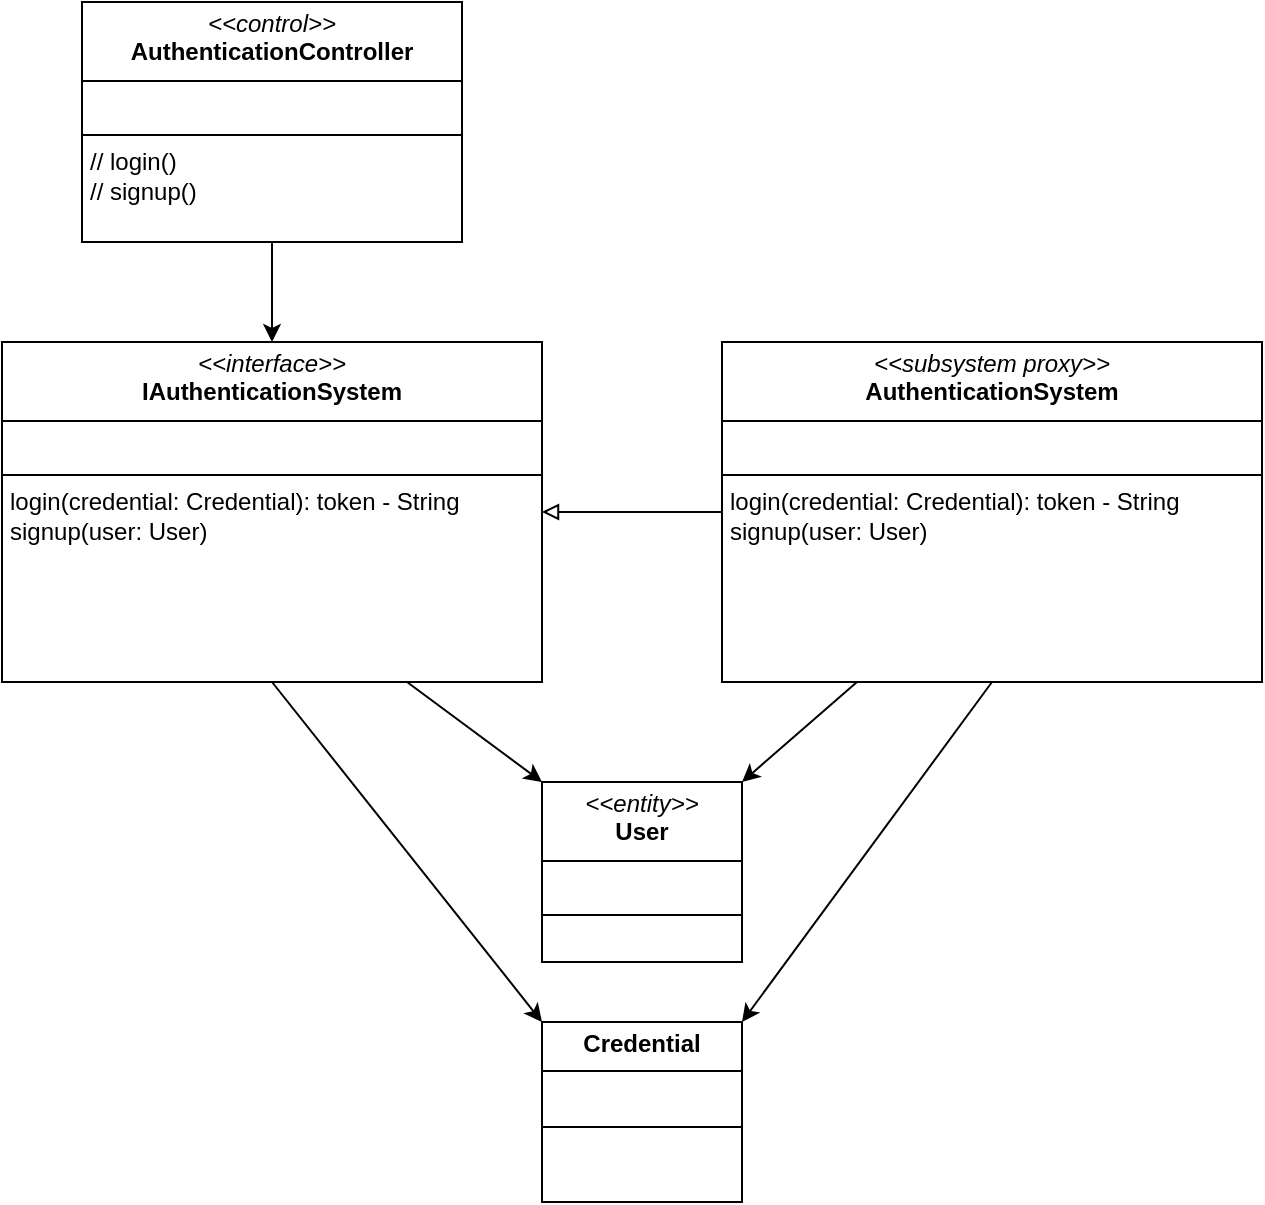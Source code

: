 <mxfile version="24.2.7" type="github">
  <diagram name="Page-1" id="0CN_jc7ryz9nfZ0z_EUZ">
    <mxGraphModel dx="1143" dy="655" grid="1" gridSize="10" guides="1" tooltips="1" connect="1" arrows="1" fold="1" page="1" pageScale="1" pageWidth="850" pageHeight="1100" math="0" shadow="0">
      <root>
        <mxCell id="0" />
        <mxCell id="1" parent="0" />
        <mxCell id="l1C-tRSpq0F7mNT-ynUc-1" style="edgeStyle=orthogonalEdgeStyle;rounded=0;orthogonalLoop=1;jettySize=auto;html=1;exitX=0.5;exitY=1;exitDx=0;exitDy=0;entryX=0.5;entryY=0;entryDx=0;entryDy=0;" edge="1" parent="1" source="l1C-tRSpq0F7mNT-ynUc-2" target="l1C-tRSpq0F7mNT-ynUc-7">
          <mxGeometry relative="1" as="geometry" />
        </mxCell>
        <mxCell id="l1C-tRSpq0F7mNT-ynUc-2" value="&lt;p style=&quot;margin:0px;margin-top:4px;text-align:center;&quot;&gt;&lt;i&gt;&amp;lt;&amp;lt;control&amp;gt;&amp;gt;&lt;/i&gt;&lt;br&gt;&lt;b&gt;AuthenticationController&lt;/b&gt;&lt;/p&gt;&lt;hr size=&quot;1&quot; style=&quot;border-style:solid;&quot;&gt;&lt;p style=&quot;margin:0px;margin-left:4px;&quot;&gt;&lt;br&gt;&lt;/p&gt;&lt;hr size=&quot;1&quot; style=&quot;border-style:solid;&quot;&gt;&lt;p style=&quot;margin:0px;margin-left:4px;&quot;&gt;// login()&lt;/p&gt;&lt;p style=&quot;margin:0px;margin-left:4px;&quot;&gt;// signup()&lt;/p&gt;" style="verticalAlign=top;align=left;overflow=fill;html=1;whiteSpace=wrap;" vertex="1" parent="1">
          <mxGeometry x="160" width="190" height="120" as="geometry" />
        </mxCell>
        <mxCell id="l1C-tRSpq0F7mNT-ynUc-3" style="rounded=0;orthogonalLoop=1;jettySize=auto;html=1;exitX=0.75;exitY=1;exitDx=0;exitDy=0;entryX=0;entryY=0;entryDx=0;entryDy=0;" edge="1" parent="1" source="l1C-tRSpq0F7mNT-ynUc-7" target="l1C-tRSpq0F7mNT-ynUc-14">
          <mxGeometry relative="1" as="geometry" />
        </mxCell>
        <mxCell id="l1C-tRSpq0F7mNT-ynUc-4" style="rounded=0;orthogonalLoop=1;jettySize=auto;html=1;exitX=0.5;exitY=1;exitDx=0;exitDy=0;entryX=0;entryY=0;entryDx=0;entryDy=0;" edge="1" parent="1" source="l1C-tRSpq0F7mNT-ynUc-7" target="l1C-tRSpq0F7mNT-ynUc-16">
          <mxGeometry relative="1" as="geometry" />
        </mxCell>
        <mxCell id="l1C-tRSpq0F7mNT-ynUc-7" value="&lt;p style=&quot;margin:0px;margin-top:4px;text-align:center;&quot;&gt;&lt;i&gt;&amp;lt;&amp;lt;interface&amp;gt;&amp;gt;&lt;/i&gt;&lt;br&gt;&lt;b&gt;IAuthenticationSystem&lt;/b&gt;&lt;/p&gt;&lt;hr size=&quot;1&quot; style=&quot;border-style:solid;&quot;&gt;&lt;p style=&quot;margin:0px;margin-left:4px;&quot;&gt;&lt;br&gt;&lt;/p&gt;&lt;hr size=&quot;1&quot; style=&quot;border-style:solid;&quot;&gt;&lt;p style=&quot;margin:0px;margin-left:4px;&quot;&gt;&lt;span id=&quot;selected_text&quot;&gt;&lt;/span&gt;login(credential: Credential): token - String&lt;/p&gt;&lt;p style=&quot;margin:0px;margin-left:4px;&quot;&gt;signup(user: User)&lt;/p&gt;" style="verticalAlign=top;align=left;overflow=fill;html=1;whiteSpace=wrap;" vertex="1" parent="1">
          <mxGeometry x="120" y="170" width="270" height="170" as="geometry" />
        </mxCell>
        <mxCell id="l1C-tRSpq0F7mNT-ynUc-8" style="edgeStyle=orthogonalEdgeStyle;rounded=0;orthogonalLoop=1;jettySize=auto;html=1;exitX=0;exitY=0.5;exitDx=0;exitDy=0;entryX=1;entryY=0.5;entryDx=0;entryDy=0;endArrow=block;endFill=0;strokeWidth=1;" edge="1" parent="1" source="l1C-tRSpq0F7mNT-ynUc-13" target="l1C-tRSpq0F7mNT-ynUc-7">
          <mxGeometry relative="1" as="geometry" />
        </mxCell>
        <mxCell id="l1C-tRSpq0F7mNT-ynUc-9" style="rounded=0;orthogonalLoop=1;jettySize=auto;html=1;exitX=0.25;exitY=1;exitDx=0;exitDy=0;entryX=1;entryY=0;entryDx=0;entryDy=0;" edge="1" parent="1" source="l1C-tRSpq0F7mNT-ynUc-13" target="l1C-tRSpq0F7mNT-ynUc-14">
          <mxGeometry relative="1" as="geometry" />
        </mxCell>
        <mxCell id="l1C-tRSpq0F7mNT-ynUc-10" style="rounded=0;orthogonalLoop=1;jettySize=auto;html=1;exitX=0.5;exitY=1;exitDx=0;exitDy=0;entryX=1;entryY=0;entryDx=0;entryDy=0;" edge="1" parent="1" source="l1C-tRSpq0F7mNT-ynUc-13" target="l1C-tRSpq0F7mNT-ynUc-16">
          <mxGeometry relative="1" as="geometry" />
        </mxCell>
        <mxCell id="l1C-tRSpq0F7mNT-ynUc-13" value="&lt;p style=&quot;margin:0px;margin-top:4px;text-align:center;&quot;&gt;&lt;i&gt;&amp;lt;&amp;lt;subsystem proxy&amp;gt;&amp;gt;&lt;/i&gt;&lt;br&gt;&lt;b&gt;AuthenticationSystem&lt;/b&gt;&lt;/p&gt;&lt;hr size=&quot;1&quot; style=&quot;border-style:solid;&quot;&gt;&lt;p style=&quot;margin:0px;margin-left:4px;&quot;&gt;&lt;br&gt;&lt;/p&gt;&lt;hr size=&quot;1&quot; style=&quot;border-style:solid;&quot;&gt;&lt;p style=&quot;margin: 0px 0px 0px 4px;&quot;&gt;login(credential: Credential): token - String&lt;/p&gt;&lt;p style=&quot;margin: 0px 0px 0px 4px;&quot;&gt;signup(user: User)&lt;/p&gt;" style="verticalAlign=top;align=left;overflow=fill;html=1;whiteSpace=wrap;" vertex="1" parent="1">
          <mxGeometry x="480" y="170" width="270" height="170" as="geometry" />
        </mxCell>
        <mxCell id="l1C-tRSpq0F7mNT-ynUc-14" value="&lt;p style=&quot;margin:0px;margin-top:4px;text-align:center;&quot;&gt;&lt;i&gt;&amp;lt;&amp;lt;entity&amp;gt;&amp;gt;&lt;/i&gt;&lt;br&gt;&lt;b&gt;User&lt;/b&gt;&lt;/p&gt;&lt;hr size=&quot;1&quot; style=&quot;border-style:solid;&quot;&gt;&lt;p style=&quot;margin:0px;margin-left:4px;&quot;&gt;&lt;br&gt;&lt;/p&gt;&lt;hr size=&quot;1&quot; style=&quot;border-style:solid;&quot;&gt;&lt;p style=&quot;margin:0px;margin-left:4px;&quot;&gt;&lt;br&gt;&lt;/p&gt;" style="verticalAlign=top;align=left;overflow=fill;html=1;whiteSpace=wrap;" vertex="1" parent="1">
          <mxGeometry x="390" y="390" width="100" height="90" as="geometry" />
        </mxCell>
        <mxCell id="l1C-tRSpq0F7mNT-ynUc-16" value="&lt;p style=&quot;margin:0px;margin-top:4px;text-align:center;&quot;&gt;&lt;b&gt;Credential&lt;/b&gt;&lt;/p&gt;&lt;hr size=&quot;1&quot; style=&quot;border-style:solid;&quot;&gt;&lt;p style=&quot;margin:0px;margin-left:4px;&quot;&gt;&lt;br&gt;&lt;/p&gt;&lt;hr size=&quot;1&quot; style=&quot;border-style:solid;&quot;&gt;&lt;p style=&quot;margin:0px;margin-left:4px;&quot;&gt;&lt;br&gt;&lt;/p&gt;" style="verticalAlign=top;align=left;overflow=fill;html=1;whiteSpace=wrap;" vertex="1" parent="1">
          <mxGeometry x="390" y="510" width="100" height="90" as="geometry" />
        </mxCell>
      </root>
    </mxGraphModel>
  </diagram>
</mxfile>
